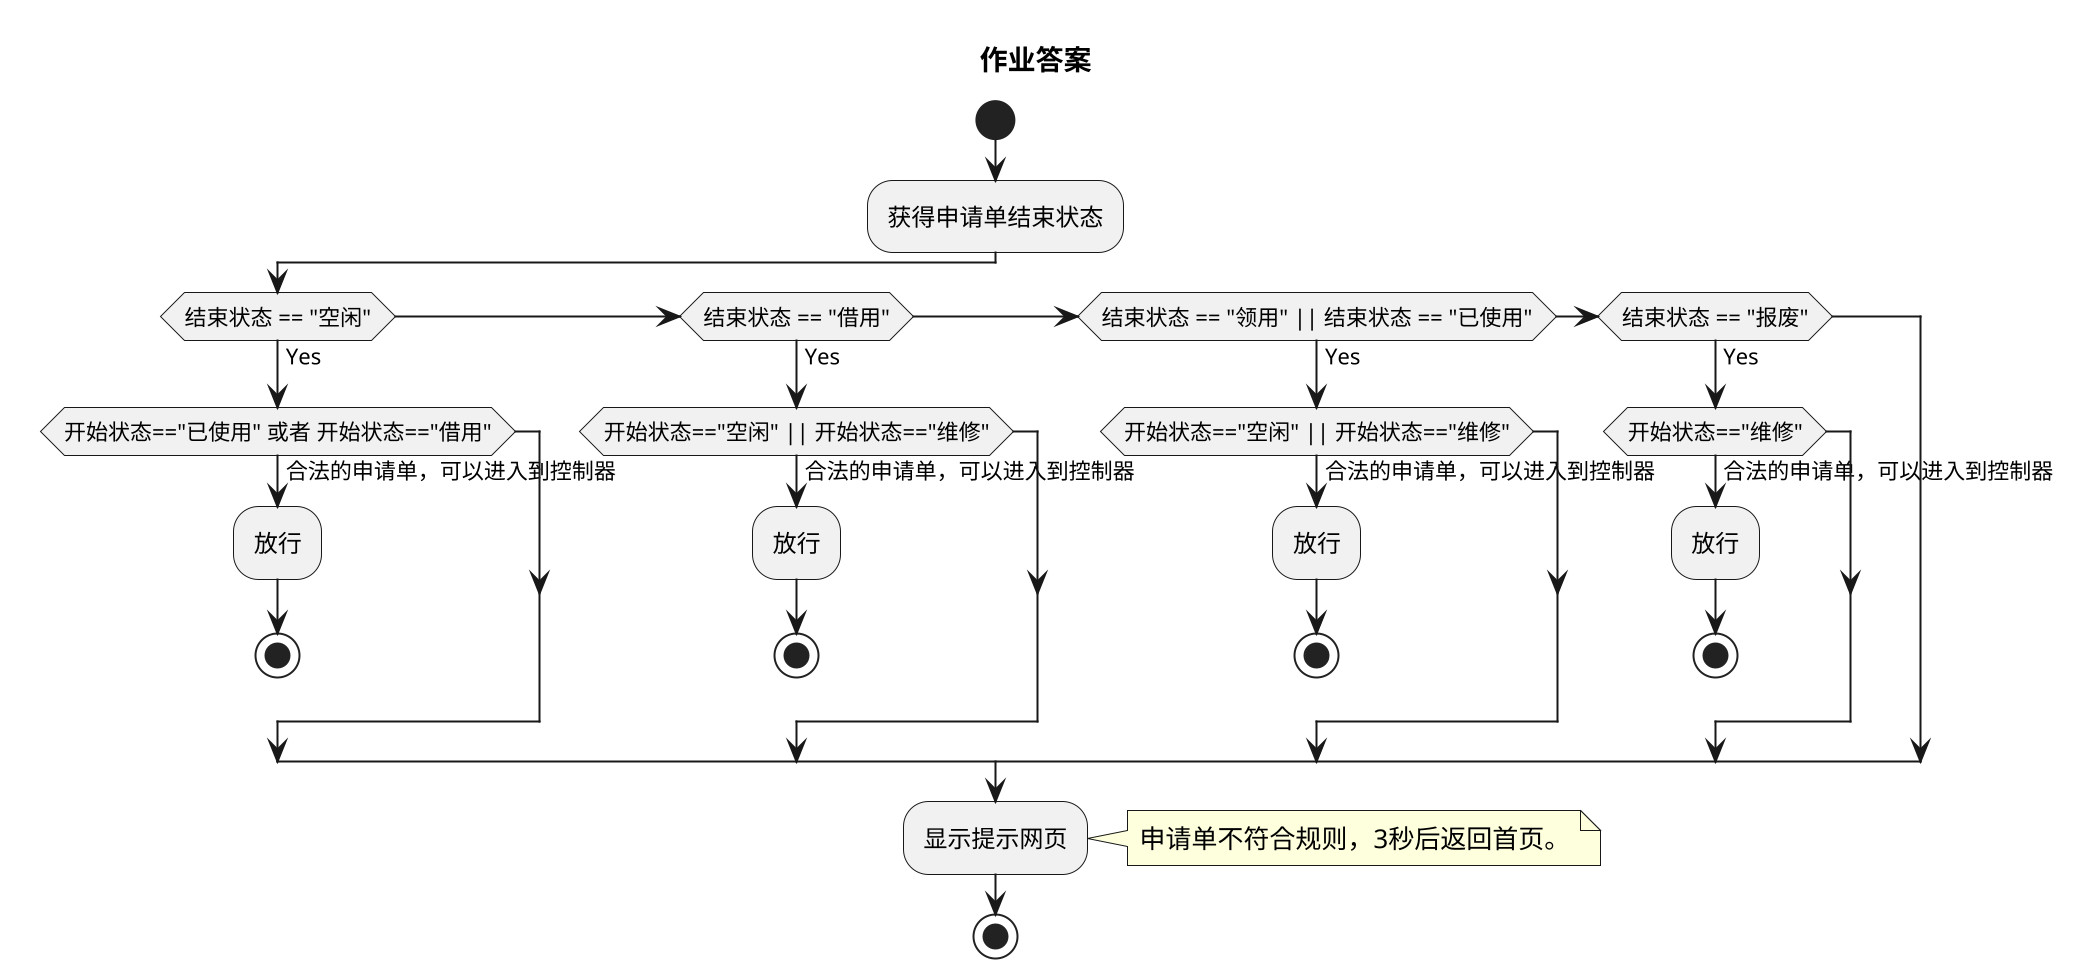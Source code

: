 @startuml
scale 2
title 作业答案

start
:获得申请单结束状态;
if (结束状态 == "空闲") then (Yes)
    if (开始状态=="已使用" 或者 开始状态=="借用") then (Yes)
    ->合法的申请单，可以进入到控制器;
    :放行;
    stop
    endif
elseif (结束状态 == "借用") then (Yes)
    if(开始状态=="空闲" || 开始状态=="维修")then(Yes)
        ->合法的申请单，可以进入到控制器;
        :放行;
    stop
    endif
elseif (结束状态 == "领用" || 结束状态 == "已使用") then (Yes)
    if(开始状态=="空闲" || 开始状态=="维修")then(Yes)
        ->合法的申请单，可以进入到控制器;
        :放行;
    stop
    endif
elseif (结束状态 == "报废") then (Yes)
    if(开始状态=="维修")then(Yes)
        ->合法的申请单，可以进入到控制器;
        :放行;
    stop
    endif
endif
:显示提示网页;
note right: 申请单不符合规则，3秒后返回首页。
stop
@enduml